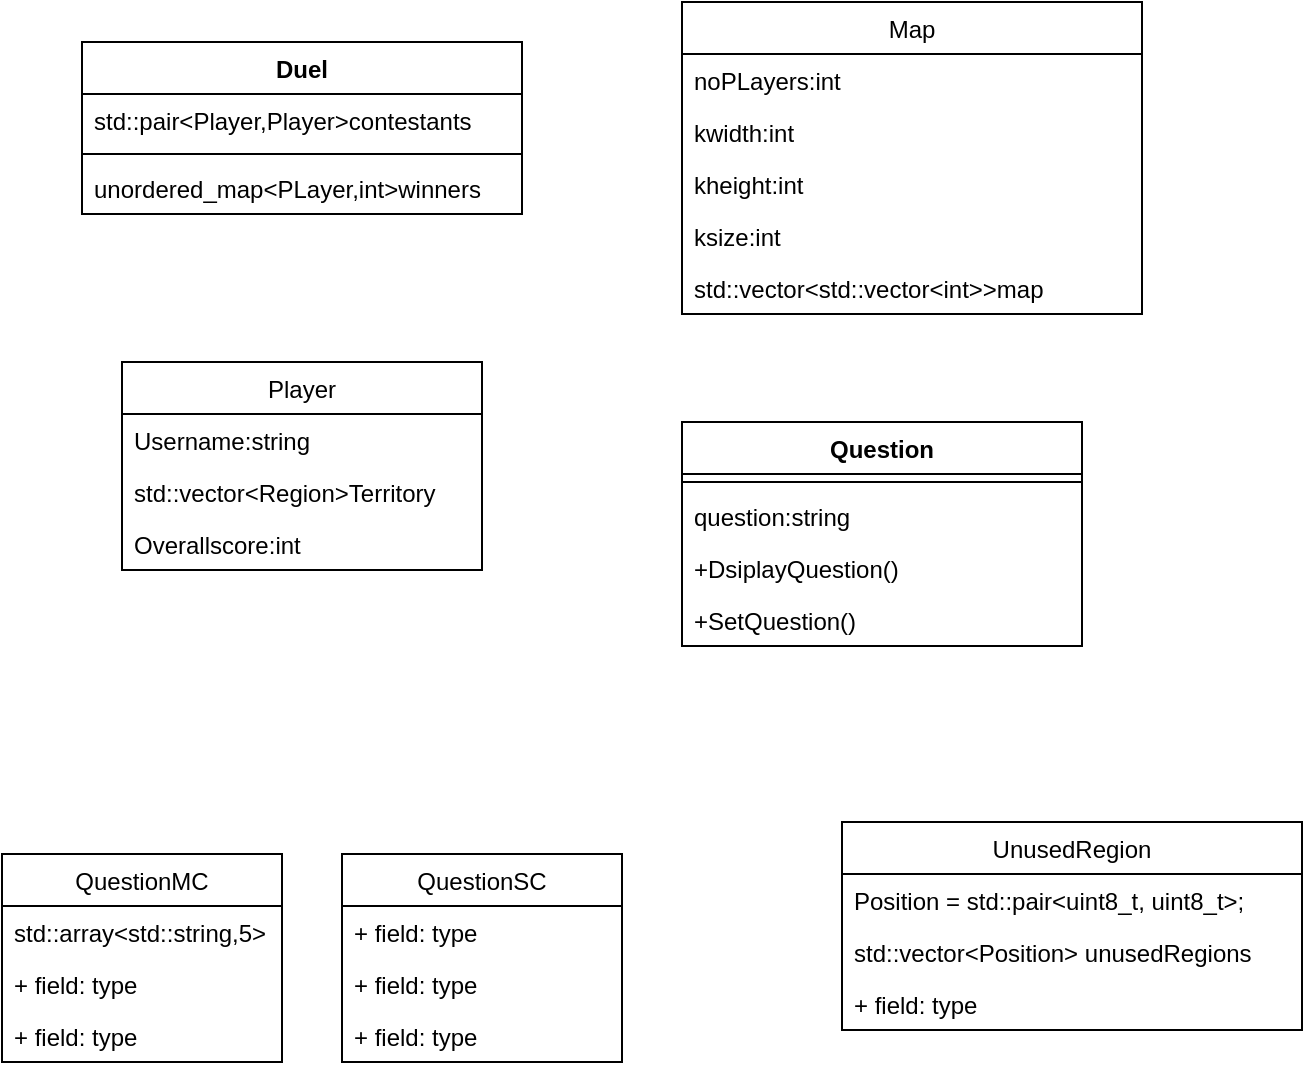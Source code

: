 <mxfile version="20.5.3" type="device"><diagram id="3sp7V8_5UPQ7aPJYgWDS" name="Pagina-1"><mxGraphModel dx="1422" dy="800" grid="1" gridSize="10" guides="1" tooltips="1" connect="1" arrows="1" fold="1" page="1" pageScale="1" pageWidth="827" pageHeight="1169" math="0" shadow="0"><root><mxCell id="0"/><mxCell id="1" parent="0"/><mxCell id="bR8uRgpGpqQQLH_DbwuM-1" value="Duel" style="swimlane;fontStyle=1;align=center;verticalAlign=top;childLayout=stackLayout;horizontal=1;startSize=26;horizontalStack=0;resizeParent=1;resizeParentMax=0;resizeLast=0;collapsible=1;marginBottom=0;" parent="1" vertex="1"><mxGeometry x="60" y="60" width="220" height="86" as="geometry"/></mxCell><mxCell id="bR8uRgpGpqQQLH_DbwuM-2" value="std::pair&lt;Player,Player&gt;contestants" style="text;strokeColor=none;fillColor=none;align=left;verticalAlign=top;spacingLeft=4;spacingRight=4;overflow=hidden;rotatable=0;points=[[0,0.5],[1,0.5]];portConstraint=eastwest;" parent="bR8uRgpGpqQQLH_DbwuM-1" vertex="1"><mxGeometry y="26" width="220" height="26" as="geometry"/></mxCell><mxCell id="bR8uRgpGpqQQLH_DbwuM-3" value="" style="line;strokeWidth=1;fillColor=none;align=left;verticalAlign=middle;spacingTop=-1;spacingLeft=3;spacingRight=3;rotatable=0;labelPosition=right;points=[];portConstraint=eastwest;strokeColor=inherit;" parent="bR8uRgpGpqQQLH_DbwuM-1" vertex="1"><mxGeometry y="52" width="220" height="8" as="geometry"/></mxCell><mxCell id="bR8uRgpGpqQQLH_DbwuM-4" value="unordered_map&lt;PLayer,int&gt;winners" style="text;strokeColor=none;fillColor=none;align=left;verticalAlign=top;spacingLeft=4;spacingRight=4;overflow=hidden;rotatable=0;points=[[0,0.5],[1,0.5]];portConstraint=eastwest;" parent="bR8uRgpGpqQQLH_DbwuM-1" vertex="1"><mxGeometry y="60" width="220" height="26" as="geometry"/></mxCell><mxCell id="bR8uRgpGpqQQLH_DbwuM-13" value="Question" style="swimlane;fontStyle=1;align=center;verticalAlign=top;childLayout=stackLayout;horizontal=1;startSize=26;horizontalStack=0;resizeParent=1;resizeParentMax=0;resizeLast=0;collapsible=1;marginBottom=0;" parent="1" vertex="1"><mxGeometry x="360" y="250" width="200" height="112" as="geometry"/></mxCell><mxCell id="bR8uRgpGpqQQLH_DbwuM-15" value="" style="line;strokeWidth=1;fillColor=none;align=left;verticalAlign=middle;spacingTop=-1;spacingLeft=3;spacingRight=3;rotatable=0;labelPosition=right;points=[];portConstraint=eastwest;strokeColor=inherit;" parent="bR8uRgpGpqQQLH_DbwuM-13" vertex="1"><mxGeometry y="26" width="200" height="8" as="geometry"/></mxCell><mxCell id="bR8uRgpGpqQQLH_DbwuM-16" value="question:string" style="text;strokeColor=none;fillColor=none;align=left;verticalAlign=top;spacingLeft=4;spacingRight=4;overflow=hidden;rotatable=0;points=[[0,0.5],[1,0.5]];portConstraint=eastwest;" parent="bR8uRgpGpqQQLH_DbwuM-13" vertex="1"><mxGeometry y="34" width="200" height="26" as="geometry"/></mxCell><mxCell id="JMYN6PSGXRES2hfP1Xp4-9" value="+DsiplayQuestion() " style="text;strokeColor=none;fillColor=none;align=left;verticalAlign=top;spacingLeft=4;spacingRight=4;overflow=hidden;rotatable=0;points=[[0,0.5],[1,0.5]];portConstraint=eastwest;" parent="bR8uRgpGpqQQLH_DbwuM-13" vertex="1"><mxGeometry y="60" width="200" height="26" as="geometry"/></mxCell><mxCell id="JMYN6PSGXRES2hfP1Xp4-10" value="+SetQuestion()" style="text;strokeColor=none;fillColor=none;align=left;verticalAlign=top;spacingLeft=4;spacingRight=4;overflow=hidden;rotatable=0;points=[[0,0.5],[1,0.5]];portConstraint=eastwest;" parent="bR8uRgpGpqQQLH_DbwuM-13" vertex="1"><mxGeometry y="86" width="200" height="26" as="geometry"/></mxCell><mxCell id="qqawdd7biMrU2Vhg0yy9-20" value="QuestionMC" style="swimlane;fontStyle=0;childLayout=stackLayout;horizontal=1;startSize=26;fillColor=none;horizontalStack=0;resizeParent=1;resizeParentMax=0;resizeLast=0;collapsible=1;marginBottom=0;" parent="1" vertex="1"><mxGeometry x="20" y="466" width="140" height="104" as="geometry"/></mxCell><mxCell id="qqawdd7biMrU2Vhg0yy9-21" value="std::array&lt;std::string,5&gt;" style="text;strokeColor=none;fillColor=none;align=left;verticalAlign=top;spacingLeft=4;spacingRight=4;overflow=hidden;rotatable=0;points=[[0,0.5],[1,0.5]];portConstraint=eastwest;" parent="qqawdd7biMrU2Vhg0yy9-20" vertex="1"><mxGeometry y="26" width="140" height="26" as="geometry"/></mxCell><mxCell id="qqawdd7biMrU2Vhg0yy9-22" value="+ field: type" style="text;strokeColor=none;fillColor=none;align=left;verticalAlign=top;spacingLeft=4;spacingRight=4;overflow=hidden;rotatable=0;points=[[0,0.5],[1,0.5]];portConstraint=eastwest;" parent="qqawdd7biMrU2Vhg0yy9-20" vertex="1"><mxGeometry y="52" width="140" height="26" as="geometry"/></mxCell><mxCell id="qqawdd7biMrU2Vhg0yy9-23" value="+ field: type" style="text;strokeColor=none;fillColor=none;align=left;verticalAlign=top;spacingLeft=4;spacingRight=4;overflow=hidden;rotatable=0;points=[[0,0.5],[1,0.5]];portConstraint=eastwest;" parent="qqawdd7biMrU2Vhg0yy9-20" vertex="1"><mxGeometry y="78" width="140" height="26" as="geometry"/></mxCell><mxCell id="JMYN6PSGXRES2hfP1Xp4-5" value="QuestionSC" style="swimlane;fontStyle=0;childLayout=stackLayout;horizontal=1;startSize=26;fillColor=none;horizontalStack=0;resizeParent=1;resizeParentMax=0;resizeLast=0;collapsible=1;marginBottom=0;" parent="1" vertex="1"><mxGeometry x="190" y="466" width="140" height="104" as="geometry"/></mxCell><mxCell id="JMYN6PSGXRES2hfP1Xp4-6" value="+ field: type" style="text;strokeColor=none;fillColor=none;align=left;verticalAlign=top;spacingLeft=4;spacingRight=4;overflow=hidden;rotatable=0;points=[[0,0.5],[1,0.5]];portConstraint=eastwest;" parent="JMYN6PSGXRES2hfP1Xp4-5" vertex="1"><mxGeometry y="26" width="140" height="26" as="geometry"/></mxCell><mxCell id="JMYN6PSGXRES2hfP1Xp4-7" value="+ field: type" style="text;strokeColor=none;fillColor=none;align=left;verticalAlign=top;spacingLeft=4;spacingRight=4;overflow=hidden;rotatable=0;points=[[0,0.5],[1,0.5]];portConstraint=eastwest;" parent="JMYN6PSGXRES2hfP1Xp4-5" vertex="1"><mxGeometry y="52" width="140" height="26" as="geometry"/></mxCell><mxCell id="JMYN6PSGXRES2hfP1Xp4-8" value="+ field: type" style="text;strokeColor=none;fillColor=none;align=left;verticalAlign=top;spacingLeft=4;spacingRight=4;overflow=hidden;rotatable=0;points=[[0,0.5],[1,0.5]];portConstraint=eastwest;" parent="JMYN6PSGXRES2hfP1Xp4-5" vertex="1"><mxGeometry y="78" width="140" height="26" as="geometry"/></mxCell><mxCell id="JMYN6PSGXRES2hfP1Xp4-13" value="Player" style="swimlane;fontStyle=0;childLayout=stackLayout;horizontal=1;startSize=26;fillColor=none;horizontalStack=0;resizeParent=1;resizeParentMax=0;resizeLast=0;collapsible=1;marginBottom=0;" parent="1" vertex="1"><mxGeometry x="80" y="220" width="180" height="104" as="geometry"/></mxCell><mxCell id="JMYN6PSGXRES2hfP1Xp4-14" value="Username:string" style="text;strokeColor=none;fillColor=none;align=left;verticalAlign=top;spacingLeft=4;spacingRight=4;overflow=hidden;rotatable=0;points=[[0,0.5],[1,0.5]];portConstraint=eastwest;" parent="JMYN6PSGXRES2hfP1Xp4-13" vertex="1"><mxGeometry y="26" width="180" height="26" as="geometry"/></mxCell><mxCell id="JMYN6PSGXRES2hfP1Xp4-15" value="std::vector&lt;Region&gt;Territory" style="text;strokeColor=none;fillColor=none;align=left;verticalAlign=top;spacingLeft=4;spacingRight=4;overflow=hidden;rotatable=0;points=[[0,0.5],[1,0.5]];portConstraint=eastwest;" parent="JMYN6PSGXRES2hfP1Xp4-13" vertex="1"><mxGeometry y="52" width="180" height="26" as="geometry"/></mxCell><mxCell id="JMYN6PSGXRES2hfP1Xp4-16" value="Overallscore:int" style="text;strokeColor=none;fillColor=none;align=left;verticalAlign=top;spacingLeft=4;spacingRight=4;overflow=hidden;rotatable=0;points=[[0,0.5],[1,0.5]];portConstraint=eastwest;" parent="JMYN6PSGXRES2hfP1Xp4-13" vertex="1"><mxGeometry y="78" width="180" height="26" as="geometry"/></mxCell><mxCell id="JMYN6PSGXRES2hfP1Xp4-17" value="Map" style="swimlane;fontStyle=0;childLayout=stackLayout;horizontal=1;startSize=26;fillColor=none;horizontalStack=0;resizeParent=1;resizeParentMax=0;resizeLast=0;collapsible=1;marginBottom=0;" parent="1" vertex="1"><mxGeometry x="360" y="40" width="230" height="156" as="geometry"/></mxCell><mxCell id="JMYN6PSGXRES2hfP1Xp4-18" value="noPLayers:int" style="text;strokeColor=none;fillColor=none;align=left;verticalAlign=top;spacingLeft=4;spacingRight=4;overflow=hidden;rotatable=0;points=[[0,0.5],[1,0.5]];portConstraint=eastwest;" parent="JMYN6PSGXRES2hfP1Xp4-17" vertex="1"><mxGeometry y="26" width="230" height="26" as="geometry"/></mxCell><mxCell id="JMYN6PSGXRES2hfP1Xp4-19" value="kwidth:int" style="text;strokeColor=none;fillColor=none;align=left;verticalAlign=top;spacingLeft=4;spacingRight=4;overflow=hidden;rotatable=0;points=[[0,0.5],[1,0.5]];portConstraint=eastwest;" parent="JMYN6PSGXRES2hfP1Xp4-17" vertex="1"><mxGeometry y="52" width="230" height="26" as="geometry"/></mxCell><mxCell id="JMYN6PSGXRES2hfP1Xp4-20" value="kheight:int" style="text;strokeColor=none;fillColor=none;align=left;verticalAlign=top;spacingLeft=4;spacingRight=4;overflow=hidden;rotatable=0;points=[[0,0.5],[1,0.5]];portConstraint=eastwest;" parent="JMYN6PSGXRES2hfP1Xp4-17" vertex="1"><mxGeometry y="78" width="230" height="26" as="geometry"/></mxCell><mxCell id="JMYN6PSGXRES2hfP1Xp4-21" value="ksize:int" style="text;strokeColor=none;fillColor=none;align=left;verticalAlign=top;spacingLeft=4;spacingRight=4;overflow=hidden;rotatable=0;points=[[0,0.5],[1,0.5]];portConstraint=eastwest;" parent="JMYN6PSGXRES2hfP1Xp4-17" vertex="1"><mxGeometry y="104" width="230" height="26" as="geometry"/></mxCell><mxCell id="JMYN6PSGXRES2hfP1Xp4-22" value="std::vector&lt;std::vector&lt;int&gt;&gt;map" style="text;strokeColor=none;fillColor=none;align=left;verticalAlign=top;spacingLeft=4;spacingRight=4;overflow=hidden;rotatable=0;points=[[0,0.5],[1,0.5]];portConstraint=eastwest;" parent="JMYN6PSGXRES2hfP1Xp4-17" vertex="1"><mxGeometry y="130" width="230" height="26" as="geometry"/></mxCell><mxCell id="JMYN6PSGXRES2hfP1Xp4-24" value="UnusedRegion" style="swimlane;fontStyle=0;childLayout=stackLayout;horizontal=1;startSize=26;fillColor=none;horizontalStack=0;resizeParent=1;resizeParentMax=0;resizeLast=0;collapsible=1;marginBottom=0;" parent="1" vertex="1"><mxGeometry x="440" y="450" width="230" height="104" as="geometry"/></mxCell><mxCell id="JMYN6PSGXRES2hfP1Xp4-26" value="Position = std::pair&lt;uint8_t, uint8_t&gt;;" style="text;strokeColor=none;fillColor=none;align=left;verticalAlign=top;spacingLeft=4;spacingRight=4;overflow=hidden;rotatable=0;points=[[0,0.5],[1,0.5]];portConstraint=eastwest;" parent="JMYN6PSGXRES2hfP1Xp4-24" vertex="1"><mxGeometry y="26" width="230" height="26" as="geometry"/></mxCell><mxCell id="JMYN6PSGXRES2hfP1Xp4-25" value="std::vector&lt;Position&gt; unusedRegions" style="text;strokeColor=none;fillColor=none;align=left;verticalAlign=top;spacingLeft=4;spacingRight=4;overflow=hidden;rotatable=0;points=[[0,0.5],[1,0.5]];portConstraint=eastwest;" parent="JMYN6PSGXRES2hfP1Xp4-24" vertex="1"><mxGeometry y="52" width="230" height="26" as="geometry"/></mxCell><mxCell id="JMYN6PSGXRES2hfP1Xp4-27" value="+ field: type" style="text;strokeColor=none;fillColor=none;align=left;verticalAlign=top;spacingLeft=4;spacingRight=4;overflow=hidden;rotatable=0;points=[[0,0.5],[1,0.5]];portConstraint=eastwest;" parent="JMYN6PSGXRES2hfP1Xp4-24" vertex="1"><mxGeometry y="78" width="230" height="26" as="geometry"/></mxCell></root></mxGraphModel></diagram></mxfile>